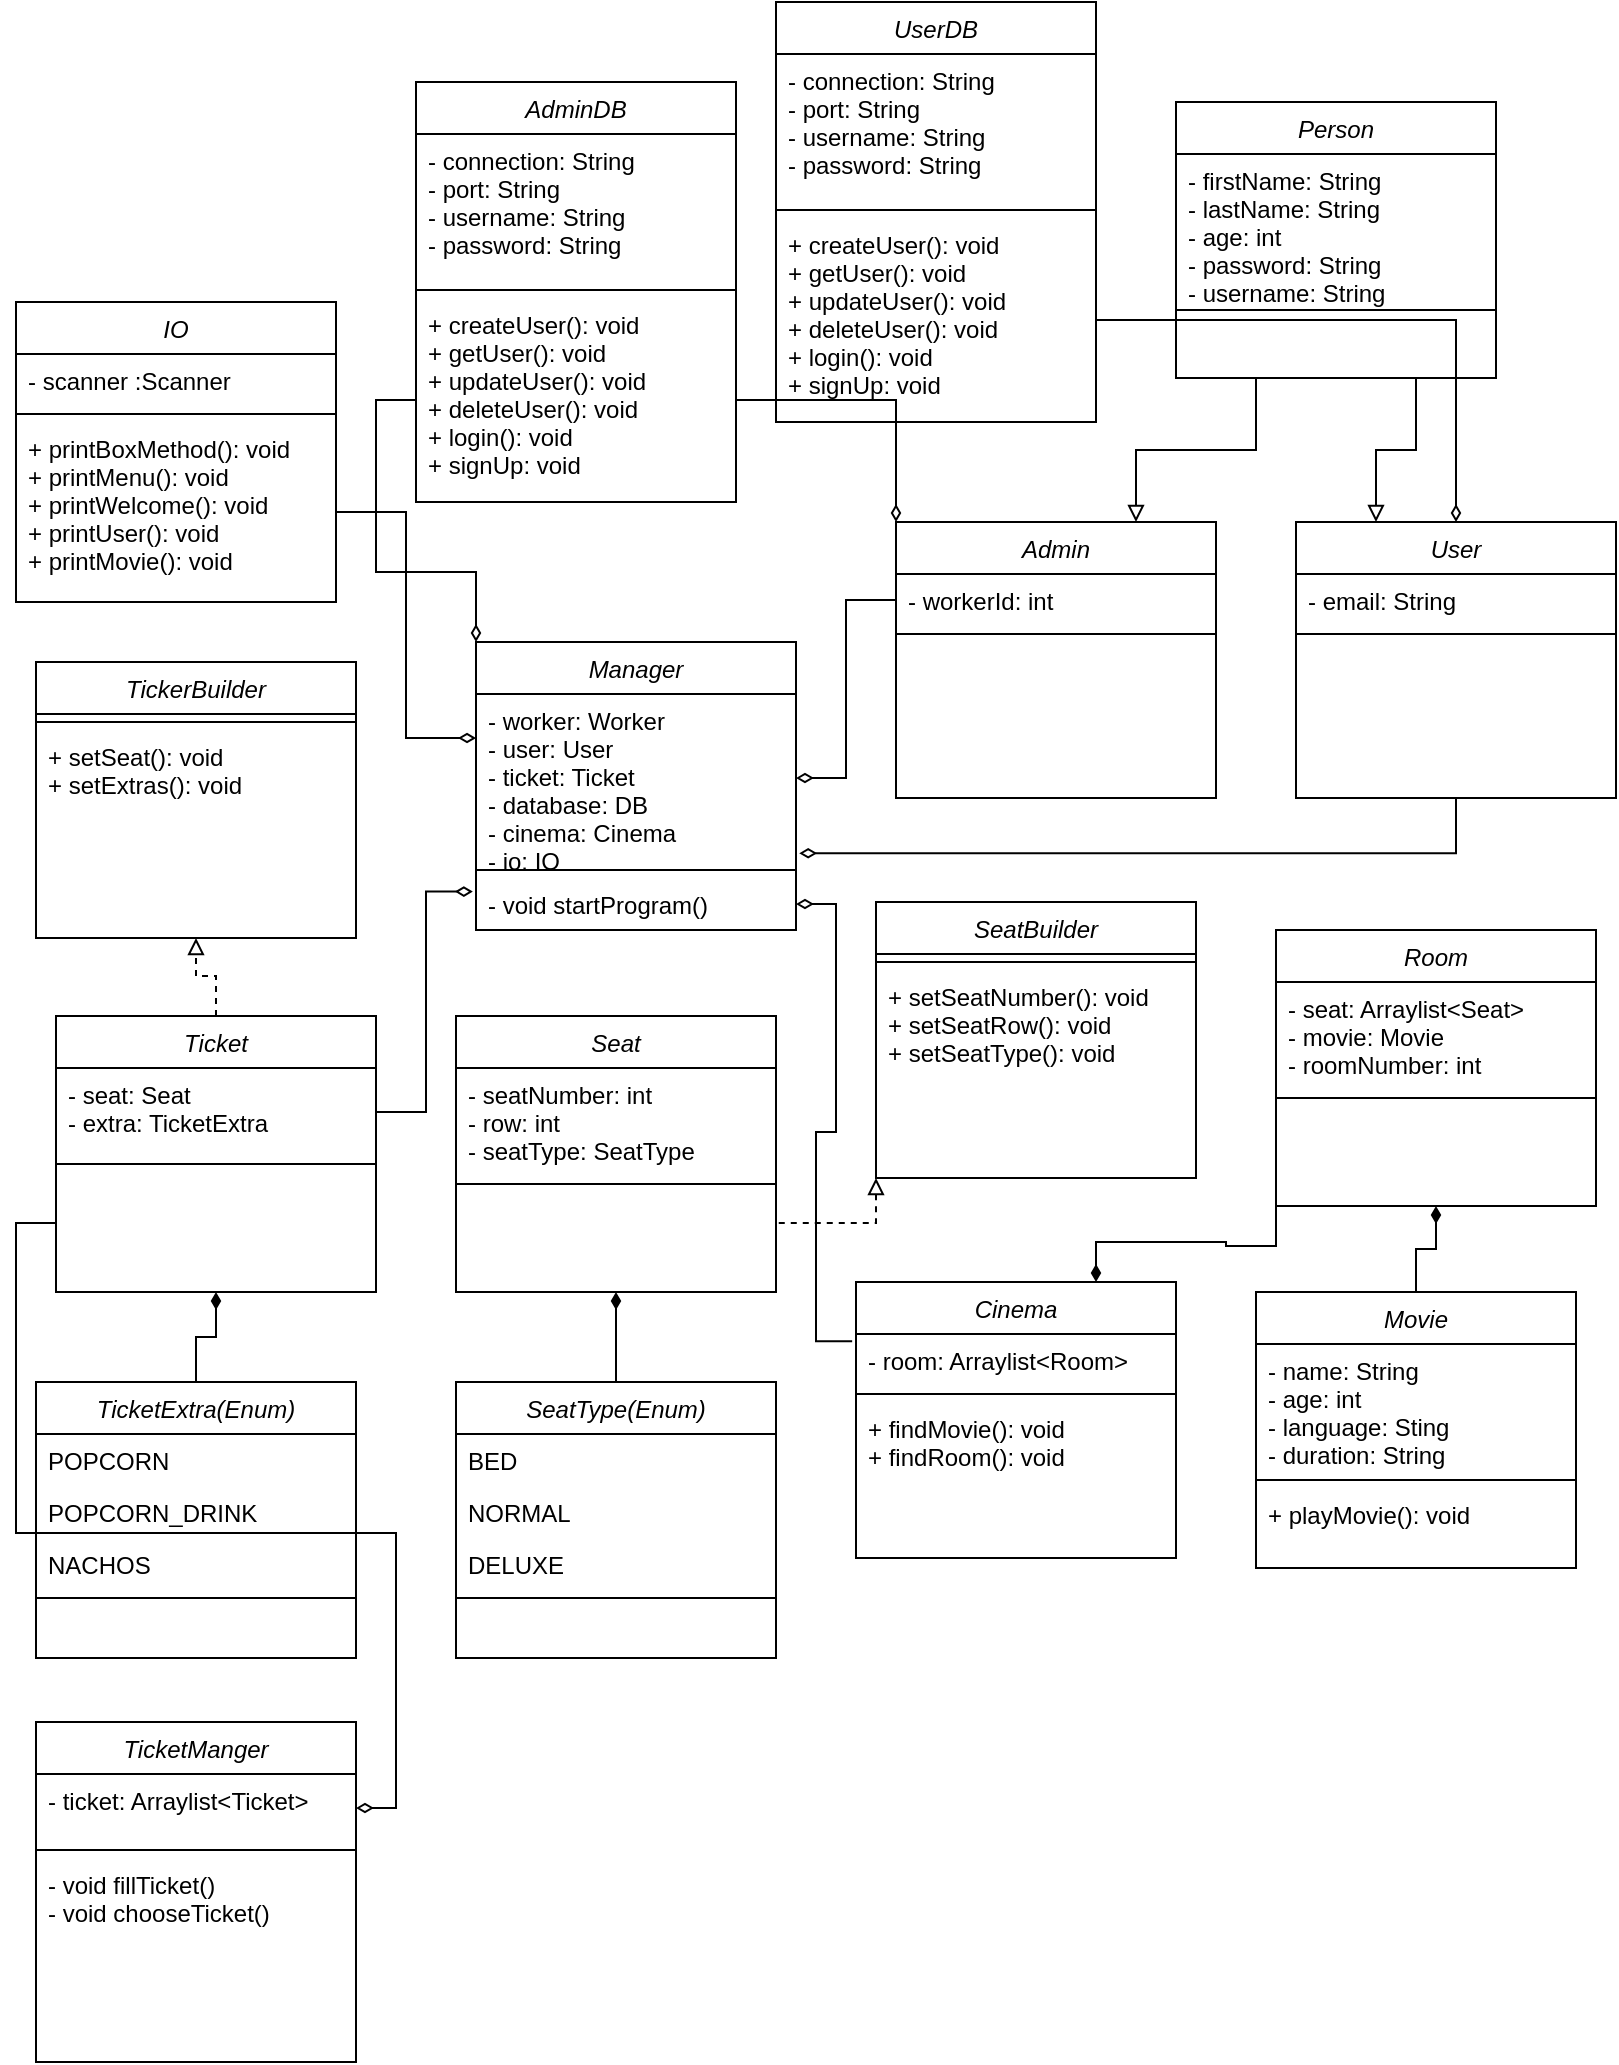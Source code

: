 <mxfile version="18.0.1" type="device"><diagram id="C5RBs43oDa-KdzZeNtuy" name="Page-1"><mxGraphModel dx="1038" dy="1810" grid="1" gridSize="10" guides="1" tooltips="1" connect="1" arrows="1" fold="1" page="1" pageScale="1" pageWidth="827" pageHeight="1169" math="0" shadow="0"><root><mxCell id="WIyWlLk6GJQsqaUBKTNV-0"/><mxCell id="WIyWlLk6GJQsqaUBKTNV-1" parent="WIyWlLk6GJQsqaUBKTNV-0"/><mxCell id="zkfFHV4jXpPFQw0GAbJ--0" value="Manager" style="swimlane;fontStyle=2;align=center;verticalAlign=top;childLayout=stackLayout;horizontal=1;startSize=26;horizontalStack=0;resizeParent=1;resizeLast=0;collapsible=1;marginBottom=0;rounded=0;shadow=0;strokeWidth=1;" parent="WIyWlLk6GJQsqaUBKTNV-1" vertex="1"><mxGeometry x="250" y="260" width="160" height="144" as="geometry"><mxRectangle x="230" y="140" width="160" height="26" as="alternateBounds"/></mxGeometry></mxCell><mxCell id="zkfFHV4jXpPFQw0GAbJ--1" value="- worker: Worker&#10;- user: User&#10;- ticket: Ticket&#10;- database: DB&#10;- cinema: Cinema&#10;- io: IO" style="text;align=left;verticalAlign=top;spacingLeft=4;spacingRight=4;overflow=hidden;rotatable=0;points=[[0,0.5],[1,0.5]];portConstraint=eastwest;" parent="zkfFHV4jXpPFQw0GAbJ--0" vertex="1"><mxGeometry y="26" width="160" height="84" as="geometry"/></mxCell><mxCell id="zkfFHV4jXpPFQw0GAbJ--4" value="" style="line;html=1;strokeWidth=1;align=left;verticalAlign=middle;spacingTop=-1;spacingLeft=3;spacingRight=3;rotatable=0;labelPosition=right;points=[];portConstraint=eastwest;" parent="zkfFHV4jXpPFQw0GAbJ--0" vertex="1"><mxGeometry y="110" width="160" height="8" as="geometry"/></mxCell><mxCell id="zkfFHV4jXpPFQw0GAbJ--5" value="- void startProgram()" style="text;align=left;verticalAlign=top;spacingLeft=4;spacingRight=4;overflow=hidden;rotatable=0;points=[[0,0.5],[1,0.5]];portConstraint=eastwest;" parent="zkfFHV4jXpPFQw0GAbJ--0" vertex="1"><mxGeometry y="118" width="160" height="26" as="geometry"/></mxCell><mxCell id="QJfVKUD5wCIvRNekL5CH-98" style="edgeStyle=orthogonalEdgeStyle;rounded=0;orthogonalLoop=1;jettySize=auto;html=1;exitX=0.5;exitY=0;exitDx=0;exitDy=0;entryX=0.5;entryY=1;entryDx=0;entryDy=0;endArrow=diamondThin;endFill=1;" parent="WIyWlLk6GJQsqaUBKTNV-1" source="QJfVKUD5wCIvRNekL5CH-0" target="QJfVKUD5wCIvRNekL5CH-54" edge="1"><mxGeometry relative="1" as="geometry"/></mxCell><mxCell id="QJfVKUD5wCIvRNekL5CH-0" value="Movie" style="swimlane;fontStyle=2;align=center;verticalAlign=top;childLayout=stackLayout;horizontal=1;startSize=26;horizontalStack=0;resizeParent=1;resizeLast=0;collapsible=1;marginBottom=0;rounded=0;shadow=0;strokeWidth=1;" parent="WIyWlLk6GJQsqaUBKTNV-1" vertex="1"><mxGeometry x="640" y="585" width="160" height="138" as="geometry"><mxRectangle x="230" y="140" width="160" height="26" as="alternateBounds"/></mxGeometry></mxCell><mxCell id="QJfVKUD5wCIvRNekL5CH-1" value="- name: String&#10;- age: int&#10;- language: Sting&#10;- duration: String" style="text;align=left;verticalAlign=top;spacingLeft=4;spacingRight=4;overflow=hidden;rotatable=0;points=[[0,0.5],[1,0.5]];portConstraint=eastwest;" parent="QJfVKUD5wCIvRNekL5CH-0" vertex="1"><mxGeometry y="26" width="160" height="64" as="geometry"/></mxCell><mxCell id="QJfVKUD5wCIvRNekL5CH-4" value="" style="line;html=1;strokeWidth=1;align=left;verticalAlign=middle;spacingTop=-1;spacingLeft=3;spacingRight=3;rotatable=0;labelPosition=right;points=[];portConstraint=eastwest;" parent="QJfVKUD5wCIvRNekL5CH-0" vertex="1"><mxGeometry y="90" width="160" height="8" as="geometry"/></mxCell><mxCell id="QJfVKUD5wCIvRNekL5CH-5" value="+ playMovie(): void" style="text;align=left;verticalAlign=top;spacingLeft=4;spacingRight=4;overflow=hidden;rotatable=0;points=[[0,0.5],[1,0.5]];portConstraint=eastwest;" parent="QJfVKUD5wCIvRNekL5CH-0" vertex="1"><mxGeometry y="98" width="160" height="26" as="geometry"/></mxCell><mxCell id="QJfVKUD5wCIvRNekL5CH-91" style="edgeStyle=orthogonalEdgeStyle;rounded=0;orthogonalLoop=1;jettySize=auto;html=1;exitX=0.5;exitY=0;exitDx=0;exitDy=0;entryX=0.5;entryY=1;entryDx=0;entryDy=0;endArrow=block;endFill=0;startArrow=none;startFill=0;dashed=1;" parent="WIyWlLk6GJQsqaUBKTNV-1" source="QJfVKUD5wCIvRNekL5CH-6" target="QJfVKUD5wCIvRNekL5CH-24" edge="1"><mxGeometry relative="1" as="geometry"/></mxCell><mxCell id="3zn0C8RhlsApbg5d3SRj-12" style="edgeStyle=orthogonalEdgeStyle;rounded=0;orthogonalLoop=1;jettySize=auto;html=1;exitX=0;exitY=0.75;exitDx=0;exitDy=0;entryX=1;entryY=0.5;entryDx=0;entryDy=0;startArrow=none;startFill=0;endArrow=diamondThin;endFill=0;" edge="1" parent="WIyWlLk6GJQsqaUBKTNV-1" source="QJfVKUD5wCIvRNekL5CH-6" target="3zn0C8RhlsApbg5d3SRj-9"><mxGeometry relative="1" as="geometry"/></mxCell><mxCell id="QJfVKUD5wCIvRNekL5CH-6" value="Ticket" style="swimlane;fontStyle=2;align=center;verticalAlign=top;childLayout=stackLayout;horizontal=1;startSize=26;horizontalStack=0;resizeParent=1;resizeLast=0;collapsible=1;marginBottom=0;rounded=0;shadow=0;strokeWidth=1;" parent="WIyWlLk6GJQsqaUBKTNV-1" vertex="1"><mxGeometry x="40" y="447" width="160" height="138" as="geometry"><mxRectangle x="230" y="140" width="160" height="26" as="alternateBounds"/></mxGeometry></mxCell><mxCell id="QJfVKUD5wCIvRNekL5CH-7" value="- seat: Seat&#10;- extra: TicketExtra" style="text;align=left;verticalAlign=top;spacingLeft=4;spacingRight=4;overflow=hidden;rotatable=0;points=[[0,0.5],[1,0.5]];portConstraint=eastwest;" parent="QJfVKUD5wCIvRNekL5CH-6" vertex="1"><mxGeometry y="26" width="160" height="44" as="geometry"/></mxCell><mxCell id="QJfVKUD5wCIvRNekL5CH-10" value="" style="line;html=1;strokeWidth=1;align=left;verticalAlign=middle;spacingTop=-1;spacingLeft=3;spacingRight=3;rotatable=0;labelPosition=right;points=[];portConstraint=eastwest;" parent="QJfVKUD5wCIvRNekL5CH-6" vertex="1"><mxGeometry y="70" width="160" height="8" as="geometry"/></mxCell><mxCell id="QJfVKUD5wCIvRNekL5CH-12" value="Admin" style="swimlane;fontStyle=2;align=center;verticalAlign=top;childLayout=stackLayout;horizontal=1;startSize=26;horizontalStack=0;resizeParent=1;resizeLast=0;collapsible=1;marginBottom=0;rounded=0;shadow=0;strokeWidth=1;" parent="WIyWlLk6GJQsqaUBKTNV-1" vertex="1"><mxGeometry x="460" y="200" width="160" height="138" as="geometry"><mxRectangle x="230" y="140" width="160" height="26" as="alternateBounds"/></mxGeometry></mxCell><mxCell id="QJfVKUD5wCIvRNekL5CH-13" value="- workerId: int" style="text;align=left;verticalAlign=top;spacingLeft=4;spacingRight=4;overflow=hidden;rotatable=0;points=[[0,0.5],[1,0.5]];portConstraint=eastwest;" parent="QJfVKUD5wCIvRNekL5CH-12" vertex="1"><mxGeometry y="26" width="160" height="26" as="geometry"/></mxCell><mxCell id="QJfVKUD5wCIvRNekL5CH-16" value="" style="line;html=1;strokeWidth=1;align=left;verticalAlign=middle;spacingTop=-1;spacingLeft=3;spacingRight=3;rotatable=0;labelPosition=right;points=[];portConstraint=eastwest;" parent="QJfVKUD5wCIvRNekL5CH-12" vertex="1"><mxGeometry y="52" width="160" height="8" as="geometry"/></mxCell><mxCell id="QJfVKUD5wCIvRNekL5CH-18" value="IO" style="swimlane;fontStyle=2;align=center;verticalAlign=top;childLayout=stackLayout;horizontal=1;startSize=26;horizontalStack=0;resizeParent=1;resizeLast=0;collapsible=1;marginBottom=0;rounded=0;shadow=0;strokeWidth=1;" parent="WIyWlLk6GJQsqaUBKTNV-1" vertex="1"><mxGeometry x="20" y="90" width="160" height="150" as="geometry"><mxRectangle x="230" y="140" width="160" height="26" as="alternateBounds"/></mxGeometry></mxCell><mxCell id="QJfVKUD5wCIvRNekL5CH-19" value="- scanner :Scanner" style="text;align=left;verticalAlign=top;spacingLeft=4;spacingRight=4;overflow=hidden;rotatable=0;points=[[0,0.5],[1,0.5]];portConstraint=eastwest;" parent="QJfVKUD5wCIvRNekL5CH-18" vertex="1"><mxGeometry y="26" width="160" height="26" as="geometry"/></mxCell><mxCell id="QJfVKUD5wCIvRNekL5CH-22" value="" style="line;html=1;strokeWidth=1;align=left;verticalAlign=middle;spacingTop=-1;spacingLeft=3;spacingRight=3;rotatable=0;labelPosition=right;points=[];portConstraint=eastwest;" parent="QJfVKUD5wCIvRNekL5CH-18" vertex="1"><mxGeometry y="52" width="160" height="8" as="geometry"/></mxCell><mxCell id="QJfVKUD5wCIvRNekL5CH-23" value="+ printBoxMethod(): void&#10;+ printMenu(): void&#10;+ printWelcome(): void&#10;+ printUser(): void&#10;+ printMovie(): void" style="text;align=left;verticalAlign=top;spacingLeft=4;spacingRight=4;overflow=hidden;rotatable=0;points=[[0,0.5],[1,0.5]];portConstraint=eastwest;" parent="QJfVKUD5wCIvRNekL5CH-18" vertex="1"><mxGeometry y="60" width="160" height="90" as="geometry"/></mxCell><mxCell id="QJfVKUD5wCIvRNekL5CH-24" value="TickerBuilder" style="swimlane;fontStyle=2;align=center;verticalAlign=top;childLayout=stackLayout;horizontal=1;startSize=26;horizontalStack=0;resizeParent=1;resizeLast=0;collapsible=1;marginBottom=0;rounded=0;shadow=0;strokeWidth=1;" parent="WIyWlLk6GJQsqaUBKTNV-1" vertex="1"><mxGeometry x="30" y="270" width="160" height="138" as="geometry"><mxRectangle x="230" y="140" width="160" height="26" as="alternateBounds"/></mxGeometry></mxCell><mxCell id="QJfVKUD5wCIvRNekL5CH-28" value="" style="line;html=1;strokeWidth=1;align=left;verticalAlign=middle;spacingTop=-1;spacingLeft=3;spacingRight=3;rotatable=0;labelPosition=right;points=[];portConstraint=eastwest;" parent="QJfVKUD5wCIvRNekL5CH-24" vertex="1"><mxGeometry y="26" width="160" height="8" as="geometry"/></mxCell><mxCell id="QJfVKUD5wCIvRNekL5CH-29" value="+ setSeat(): void&#10;+ setExtras(): void" style="text;align=left;verticalAlign=top;spacingLeft=4;spacingRight=4;overflow=hidden;rotatable=0;points=[[0,0.5],[1,0.5]];portConstraint=eastwest;" parent="QJfVKUD5wCIvRNekL5CH-24" vertex="1"><mxGeometry y="34" width="160" height="66" as="geometry"/></mxCell><mxCell id="QJfVKUD5wCIvRNekL5CH-30" value="Cinema" style="swimlane;fontStyle=2;align=center;verticalAlign=top;childLayout=stackLayout;horizontal=1;startSize=26;horizontalStack=0;resizeParent=1;resizeLast=0;collapsible=1;marginBottom=0;rounded=0;shadow=0;strokeWidth=1;" parent="WIyWlLk6GJQsqaUBKTNV-1" vertex="1"><mxGeometry x="440" y="580" width="160" height="138" as="geometry"><mxRectangle x="230" y="140" width="160" height="26" as="alternateBounds"/></mxGeometry></mxCell><mxCell id="QJfVKUD5wCIvRNekL5CH-31" value="- room: Arraylist&lt;Room&gt;&#10;" style="text;align=left;verticalAlign=top;spacingLeft=4;spacingRight=4;overflow=hidden;rotatable=0;points=[[0,0.5],[1,0.5]];portConstraint=eastwest;" parent="QJfVKUD5wCIvRNekL5CH-30" vertex="1"><mxGeometry y="26" width="160" height="26" as="geometry"/></mxCell><mxCell id="QJfVKUD5wCIvRNekL5CH-34" value="" style="line;html=1;strokeWidth=1;align=left;verticalAlign=middle;spacingTop=-1;spacingLeft=3;spacingRight=3;rotatable=0;labelPosition=right;points=[];portConstraint=eastwest;" parent="QJfVKUD5wCIvRNekL5CH-30" vertex="1"><mxGeometry y="52" width="160" height="8" as="geometry"/></mxCell><mxCell id="QJfVKUD5wCIvRNekL5CH-35" value="+ findMovie(): void&#10;+ findRoom(): void" style="text;align=left;verticalAlign=top;spacingLeft=4;spacingRight=4;overflow=hidden;rotatable=0;points=[[0,0.5],[1,0.5]];portConstraint=eastwest;" parent="QJfVKUD5wCIvRNekL5CH-30" vertex="1"><mxGeometry y="60" width="160" height="40" as="geometry"/></mxCell><mxCell id="QJfVKUD5wCIvRNekL5CH-36" value="AdminDB" style="swimlane;fontStyle=2;align=center;verticalAlign=top;childLayout=stackLayout;horizontal=1;startSize=26;horizontalStack=0;resizeParent=1;resizeLast=0;collapsible=1;marginBottom=0;rounded=0;shadow=0;strokeWidth=1;" parent="WIyWlLk6GJQsqaUBKTNV-1" vertex="1"><mxGeometry x="220" y="-20" width="160" height="210" as="geometry"><mxRectangle x="230" y="140" width="160" height="26" as="alternateBounds"/></mxGeometry></mxCell><mxCell id="QJfVKUD5wCIvRNekL5CH-37" value="- connection: String&#10;- port: String&#10;- username: String&#10;- password: String" style="text;align=left;verticalAlign=top;spacingLeft=4;spacingRight=4;overflow=hidden;rotatable=0;points=[[0,0.5],[1,0.5]];portConstraint=eastwest;" parent="QJfVKUD5wCIvRNekL5CH-36" vertex="1"><mxGeometry y="26" width="160" height="74" as="geometry"/></mxCell><mxCell id="QJfVKUD5wCIvRNekL5CH-40" value="" style="line;html=1;strokeWidth=1;align=left;verticalAlign=middle;spacingTop=-1;spacingLeft=3;spacingRight=3;rotatable=0;labelPosition=right;points=[];portConstraint=eastwest;" parent="QJfVKUD5wCIvRNekL5CH-36" vertex="1"><mxGeometry y="100" width="160" height="8" as="geometry"/></mxCell><mxCell id="QJfVKUD5wCIvRNekL5CH-41" value="+ createUser(): void&#10;+ getUser(): void&#10;+ updateUser(): void&#10;+ deleteUser(): void&#10;+ login(): void&#10;+ signUp: void" style="text;align=left;verticalAlign=top;spacingLeft=4;spacingRight=4;overflow=hidden;rotatable=0;points=[[0,0.5],[1,0.5]];portConstraint=eastwest;" parent="QJfVKUD5wCIvRNekL5CH-36" vertex="1"><mxGeometry y="108" width="160" height="102" as="geometry"/></mxCell><mxCell id="QJfVKUD5wCIvRNekL5CH-42" value="Seat" style="swimlane;fontStyle=2;align=center;verticalAlign=top;childLayout=stackLayout;horizontal=1;startSize=26;horizontalStack=0;resizeParent=1;resizeLast=0;collapsible=1;marginBottom=0;rounded=0;shadow=0;strokeWidth=1;" parent="WIyWlLk6GJQsqaUBKTNV-1" vertex="1"><mxGeometry x="240" y="447" width="160" height="138" as="geometry"><mxRectangle x="230" y="140" width="160" height="26" as="alternateBounds"/></mxGeometry></mxCell><mxCell id="QJfVKUD5wCIvRNekL5CH-43" value="- seatNumber: int&#10;- row: int&#10;- seatType: SeatType" style="text;align=left;verticalAlign=top;spacingLeft=4;spacingRight=4;overflow=hidden;rotatable=0;points=[[0,0.5],[1,0.5]];portConstraint=eastwest;" parent="QJfVKUD5wCIvRNekL5CH-42" vertex="1"><mxGeometry y="26" width="160" height="54" as="geometry"/></mxCell><mxCell id="QJfVKUD5wCIvRNekL5CH-46" value="" style="line;html=1;strokeWidth=1;align=left;verticalAlign=middle;spacingTop=-1;spacingLeft=3;spacingRight=3;rotatable=0;labelPosition=right;points=[];portConstraint=eastwest;" parent="QJfVKUD5wCIvRNekL5CH-42" vertex="1"><mxGeometry y="80" width="160" height="8" as="geometry"/></mxCell><mxCell id="QJfVKUD5wCIvRNekL5CH-84" style="edgeStyle=orthogonalEdgeStyle;rounded=0;orthogonalLoop=1;jettySize=auto;html=1;exitX=0.5;exitY=1;exitDx=0;exitDy=0;entryX=1.01;entryY=0.948;entryDx=0;entryDy=0;entryPerimeter=0;endArrow=diamondThin;endFill=0;" parent="WIyWlLk6GJQsqaUBKTNV-1" source="QJfVKUD5wCIvRNekL5CH-48" target="zkfFHV4jXpPFQw0GAbJ--1" edge="1"><mxGeometry relative="1" as="geometry"/></mxCell><mxCell id="QJfVKUD5wCIvRNekL5CH-48" value="User" style="swimlane;fontStyle=2;align=center;verticalAlign=top;childLayout=stackLayout;horizontal=1;startSize=26;horizontalStack=0;resizeParent=1;resizeLast=0;collapsible=1;marginBottom=0;rounded=0;shadow=0;strokeWidth=1;" parent="WIyWlLk6GJQsqaUBKTNV-1" vertex="1"><mxGeometry x="660" y="200" width="160" height="138" as="geometry"><mxRectangle x="230" y="140" width="160" height="26" as="alternateBounds"/></mxGeometry></mxCell><mxCell id="QJfVKUD5wCIvRNekL5CH-49" value="- email: String" style="text;align=left;verticalAlign=top;spacingLeft=4;spacingRight=4;overflow=hidden;rotatable=0;points=[[0,0.5],[1,0.5]];portConstraint=eastwest;" parent="QJfVKUD5wCIvRNekL5CH-48" vertex="1"><mxGeometry y="26" width="160" height="26" as="geometry"/></mxCell><mxCell id="QJfVKUD5wCIvRNekL5CH-52" value="" style="line;html=1;strokeWidth=1;align=left;verticalAlign=middle;spacingTop=-1;spacingLeft=3;spacingRight=3;rotatable=0;labelPosition=right;points=[];portConstraint=eastwest;" parent="QJfVKUD5wCIvRNekL5CH-48" vertex="1"><mxGeometry y="52" width="160" height="8" as="geometry"/></mxCell><mxCell id="QJfVKUD5wCIvRNekL5CH-90" style="edgeStyle=orthogonalEdgeStyle;rounded=0;orthogonalLoop=1;jettySize=auto;html=1;exitX=0;exitY=1;exitDx=0;exitDy=0;entryX=0.75;entryY=0;entryDx=0;entryDy=0;endArrow=diamondThin;endFill=1;" parent="WIyWlLk6GJQsqaUBKTNV-1" source="QJfVKUD5wCIvRNekL5CH-54" target="QJfVKUD5wCIvRNekL5CH-30" edge="1"><mxGeometry relative="1" as="geometry"/></mxCell><mxCell id="QJfVKUD5wCIvRNekL5CH-54" value="Room" style="swimlane;fontStyle=2;align=center;verticalAlign=top;childLayout=stackLayout;horizontal=1;startSize=26;horizontalStack=0;resizeParent=1;resizeLast=0;collapsible=1;marginBottom=0;rounded=0;shadow=0;strokeWidth=1;" parent="WIyWlLk6GJQsqaUBKTNV-1" vertex="1"><mxGeometry x="650" y="404" width="160" height="138" as="geometry"><mxRectangle x="230" y="140" width="160" height="26" as="alternateBounds"/></mxGeometry></mxCell><mxCell id="QJfVKUD5wCIvRNekL5CH-55" value="- seat: Arraylist&lt;Seat&gt;&#10;- movie: Movie&#10;- roomNumber: int" style="text;align=left;verticalAlign=top;spacingLeft=4;spacingRight=4;overflow=hidden;rotatable=0;points=[[0,0.5],[1,0.5]];portConstraint=eastwest;" parent="QJfVKUD5wCIvRNekL5CH-54" vertex="1"><mxGeometry y="26" width="160" height="54" as="geometry"/></mxCell><mxCell id="QJfVKUD5wCIvRNekL5CH-58" value="" style="line;html=1;strokeWidth=1;align=left;verticalAlign=middle;spacingTop=-1;spacingLeft=3;spacingRight=3;rotatable=0;labelPosition=right;points=[];portConstraint=eastwest;" parent="QJfVKUD5wCIvRNekL5CH-54" vertex="1"><mxGeometry y="80" width="160" height="8" as="geometry"/></mxCell><mxCell id="QJfVKUD5wCIvRNekL5CH-95" style="edgeStyle=orthogonalEdgeStyle;rounded=0;orthogonalLoop=1;jettySize=auto;html=1;exitX=0.25;exitY=1;exitDx=0;exitDy=0;entryX=0.75;entryY=0;entryDx=0;entryDy=0;endArrow=block;endFill=0;startArrow=none;startFill=0;" parent="WIyWlLk6GJQsqaUBKTNV-1" source="QJfVKUD5wCIvRNekL5CH-61" target="QJfVKUD5wCIvRNekL5CH-12" edge="1"><mxGeometry relative="1" as="geometry"/></mxCell><mxCell id="QJfVKUD5wCIvRNekL5CH-96" style="edgeStyle=orthogonalEdgeStyle;rounded=0;orthogonalLoop=1;jettySize=auto;html=1;exitX=0.75;exitY=1;exitDx=0;exitDy=0;entryX=0.25;entryY=0;entryDx=0;entryDy=0;endArrow=block;endFill=0;startArrow=none;startFill=0;" parent="WIyWlLk6GJQsqaUBKTNV-1" source="QJfVKUD5wCIvRNekL5CH-61" target="QJfVKUD5wCIvRNekL5CH-48" edge="1"><mxGeometry relative="1" as="geometry"/></mxCell><mxCell id="QJfVKUD5wCIvRNekL5CH-61" value="Person" style="swimlane;fontStyle=2;align=center;verticalAlign=top;childLayout=stackLayout;horizontal=1;startSize=26;horizontalStack=0;resizeParent=1;resizeLast=0;collapsible=1;marginBottom=0;rounded=0;shadow=0;strokeWidth=1;" parent="WIyWlLk6GJQsqaUBKTNV-1" vertex="1"><mxGeometry x="600" y="-10" width="160" height="138" as="geometry"><mxRectangle x="230" y="140" width="160" height="26" as="alternateBounds"/></mxGeometry></mxCell><mxCell id="QJfVKUD5wCIvRNekL5CH-62" value="- firstName: String&#10;- lastName: String&#10;- age: int&#10;- password: String&#10;- username: String" style="text;align=left;verticalAlign=top;spacingLeft=4;spacingRight=4;overflow=hidden;rotatable=0;points=[[0,0.5],[1,0.5]];portConstraint=eastwest;" parent="QJfVKUD5wCIvRNekL5CH-61" vertex="1"><mxGeometry y="26" width="160" height="74" as="geometry"/></mxCell><mxCell id="QJfVKUD5wCIvRNekL5CH-65" value="" style="line;html=1;strokeWidth=1;align=left;verticalAlign=middle;spacingTop=-1;spacingLeft=3;spacingRight=3;rotatable=0;labelPosition=right;points=[];portConstraint=eastwest;" parent="QJfVKUD5wCIvRNekL5CH-61" vertex="1"><mxGeometry y="100" width="160" height="8" as="geometry"/></mxCell><mxCell id="QJfVKUD5wCIvRNekL5CH-93" style="edgeStyle=orthogonalEdgeStyle;rounded=0;orthogonalLoop=1;jettySize=auto;html=1;exitX=0.5;exitY=0;exitDx=0;exitDy=0;entryX=0.5;entryY=1;entryDx=0;entryDy=0;endArrow=diamondThin;endFill=1;" parent="WIyWlLk6GJQsqaUBKTNV-1" source="QJfVKUD5wCIvRNekL5CH-67" target="QJfVKUD5wCIvRNekL5CH-42" edge="1"><mxGeometry relative="1" as="geometry"/></mxCell><mxCell id="QJfVKUD5wCIvRNekL5CH-67" value="SeatType(Enum)" style="swimlane;fontStyle=2;align=center;verticalAlign=top;childLayout=stackLayout;horizontal=1;startSize=26;horizontalStack=0;resizeParent=1;resizeLast=0;collapsible=1;marginBottom=0;rounded=0;shadow=0;strokeWidth=1;" parent="WIyWlLk6GJQsqaUBKTNV-1" vertex="1"><mxGeometry x="240" y="630" width="160" height="138" as="geometry"><mxRectangle x="230" y="140" width="160" height="26" as="alternateBounds"/></mxGeometry></mxCell><mxCell id="QJfVKUD5wCIvRNekL5CH-68" value="BED" style="text;align=left;verticalAlign=top;spacingLeft=4;spacingRight=4;overflow=hidden;rotatable=0;points=[[0,0.5],[1,0.5]];portConstraint=eastwest;" parent="QJfVKUD5wCIvRNekL5CH-67" vertex="1"><mxGeometry y="26" width="160" height="26" as="geometry"/></mxCell><mxCell id="QJfVKUD5wCIvRNekL5CH-69" value="NORMAL" style="text;align=left;verticalAlign=top;spacingLeft=4;spacingRight=4;overflow=hidden;rotatable=0;points=[[0,0.5],[1,0.5]];portConstraint=eastwest;rounded=0;shadow=0;html=0;" parent="QJfVKUD5wCIvRNekL5CH-67" vertex="1"><mxGeometry y="52" width="160" height="26" as="geometry"/></mxCell><mxCell id="QJfVKUD5wCIvRNekL5CH-70" value="DELUXE" style="text;align=left;verticalAlign=top;spacingLeft=4;spacingRight=4;overflow=hidden;rotatable=0;points=[[0,0.5],[1,0.5]];portConstraint=eastwest;rounded=0;shadow=0;html=0;" parent="QJfVKUD5wCIvRNekL5CH-67" vertex="1"><mxGeometry y="78" width="160" height="26" as="geometry"/></mxCell><mxCell id="QJfVKUD5wCIvRNekL5CH-71" value="" style="line;html=1;strokeWidth=1;align=left;verticalAlign=middle;spacingTop=-1;spacingLeft=3;spacingRight=3;rotatable=0;labelPosition=right;points=[];portConstraint=eastwest;" parent="QJfVKUD5wCIvRNekL5CH-67" vertex="1"><mxGeometry y="104" width="160" height="8" as="geometry"/></mxCell><mxCell id="QJfVKUD5wCIvRNekL5CH-94" style="edgeStyle=orthogonalEdgeStyle;rounded=0;orthogonalLoop=1;jettySize=auto;html=1;exitX=0;exitY=1;exitDx=0;exitDy=0;entryX=1;entryY=0.75;entryDx=0;entryDy=0;startArrow=block;startFill=0;dashed=1;endArrow=none;endFill=0;" parent="WIyWlLk6GJQsqaUBKTNV-1" source="QJfVKUD5wCIvRNekL5CH-74" target="QJfVKUD5wCIvRNekL5CH-42" edge="1"><mxGeometry relative="1" as="geometry"/></mxCell><mxCell id="QJfVKUD5wCIvRNekL5CH-74" value="SeatBuilder" style="swimlane;fontStyle=2;align=center;verticalAlign=top;childLayout=stackLayout;horizontal=1;startSize=26;horizontalStack=0;resizeParent=1;resizeLast=0;collapsible=1;marginBottom=0;rounded=0;shadow=0;strokeWidth=1;" parent="WIyWlLk6GJQsqaUBKTNV-1" vertex="1"><mxGeometry x="450" y="390" width="160" height="138" as="geometry"><mxRectangle x="230" y="140" width="160" height="26" as="alternateBounds"/></mxGeometry></mxCell><mxCell id="QJfVKUD5wCIvRNekL5CH-75" value="" style="line;html=1;strokeWidth=1;align=left;verticalAlign=middle;spacingTop=-1;spacingLeft=3;spacingRight=3;rotatable=0;labelPosition=right;points=[];portConstraint=eastwest;" parent="QJfVKUD5wCIvRNekL5CH-74" vertex="1"><mxGeometry y="26" width="160" height="8" as="geometry"/></mxCell><mxCell id="QJfVKUD5wCIvRNekL5CH-76" value="+ setSeatNumber(): void&#10;+ setSeatRow(): void&#10;+ setSeatType(): void&#10; " style="text;align=left;verticalAlign=top;spacingLeft=4;spacingRight=4;overflow=hidden;rotatable=0;points=[[0,0.5],[1,0.5]];portConstraint=eastwest;" parent="QJfVKUD5wCIvRNekL5CH-74" vertex="1"><mxGeometry y="34" width="160" height="66" as="geometry"/></mxCell><mxCell id="QJfVKUD5wCIvRNekL5CH-92" style="edgeStyle=orthogonalEdgeStyle;rounded=0;orthogonalLoop=1;jettySize=auto;html=1;exitX=0.5;exitY=0;exitDx=0;exitDy=0;entryX=0.5;entryY=1;entryDx=0;entryDy=0;endArrow=diamondThin;endFill=1;" parent="WIyWlLk6GJQsqaUBKTNV-1" source="QJfVKUD5wCIvRNekL5CH-77" target="QJfVKUD5wCIvRNekL5CH-6" edge="1"><mxGeometry relative="1" as="geometry"/></mxCell><mxCell id="QJfVKUD5wCIvRNekL5CH-77" value="TicketExtra(Enum)" style="swimlane;fontStyle=2;align=center;verticalAlign=top;childLayout=stackLayout;horizontal=1;startSize=26;horizontalStack=0;resizeParent=1;resizeLast=0;collapsible=1;marginBottom=0;rounded=0;shadow=0;strokeWidth=1;" parent="WIyWlLk6GJQsqaUBKTNV-1" vertex="1"><mxGeometry x="30" y="630" width="160" height="138" as="geometry"><mxRectangle x="230" y="140" width="160" height="26" as="alternateBounds"/></mxGeometry></mxCell><mxCell id="QJfVKUD5wCIvRNekL5CH-78" value="POPCORN" style="text;align=left;verticalAlign=top;spacingLeft=4;spacingRight=4;overflow=hidden;rotatable=0;points=[[0,0.5],[1,0.5]];portConstraint=eastwest;" parent="QJfVKUD5wCIvRNekL5CH-77" vertex="1"><mxGeometry y="26" width="160" height="26" as="geometry"/></mxCell><mxCell id="QJfVKUD5wCIvRNekL5CH-79" value="POPCORN_DRINK" style="text;align=left;verticalAlign=top;spacingLeft=4;spacingRight=4;overflow=hidden;rotatable=0;points=[[0,0.5],[1,0.5]];portConstraint=eastwest;rounded=0;shadow=0;html=0;" parent="QJfVKUD5wCIvRNekL5CH-77" vertex="1"><mxGeometry y="52" width="160" height="26" as="geometry"/></mxCell><mxCell id="QJfVKUD5wCIvRNekL5CH-80" value="NACHOS" style="text;align=left;verticalAlign=top;spacingLeft=4;spacingRight=4;overflow=hidden;rotatable=0;points=[[0,0.5],[1,0.5]];portConstraint=eastwest;rounded=0;shadow=0;html=0;" parent="QJfVKUD5wCIvRNekL5CH-77" vertex="1"><mxGeometry y="78" width="160" height="26" as="geometry"/></mxCell><mxCell id="QJfVKUD5wCIvRNekL5CH-81" value="" style="line;html=1;strokeWidth=1;align=left;verticalAlign=middle;spacingTop=-1;spacingLeft=3;spacingRight=3;rotatable=0;labelPosition=right;points=[];portConstraint=eastwest;" parent="QJfVKUD5wCIvRNekL5CH-77" vertex="1"><mxGeometry y="104" width="160" height="8" as="geometry"/></mxCell><mxCell id="QJfVKUD5wCIvRNekL5CH-83" style="edgeStyle=orthogonalEdgeStyle;rounded=0;orthogonalLoop=1;jettySize=auto;html=1;exitX=0;exitY=0.5;exitDx=0;exitDy=0;endArrow=diamondThin;endFill=0;" parent="WIyWlLk6GJQsqaUBKTNV-1" source="QJfVKUD5wCIvRNekL5CH-13" target="zkfFHV4jXpPFQw0GAbJ--1" edge="1"><mxGeometry relative="1" as="geometry"/></mxCell><mxCell id="QJfVKUD5wCIvRNekL5CH-86" style="edgeStyle=orthogonalEdgeStyle;rounded=0;orthogonalLoop=1;jettySize=auto;html=1;exitX=1;exitY=0.5;exitDx=0;exitDy=0;entryX=-0.01;entryY=0.262;entryDx=0;entryDy=0;entryPerimeter=0;endArrow=diamondThin;endFill=0;" parent="WIyWlLk6GJQsqaUBKTNV-1" source="QJfVKUD5wCIvRNekL5CH-7" target="zkfFHV4jXpPFQw0GAbJ--5" edge="1"><mxGeometry relative="1" as="geometry"/></mxCell><mxCell id="QJfVKUD5wCIvRNekL5CH-87" style="edgeStyle=orthogonalEdgeStyle;rounded=0;orthogonalLoop=1;jettySize=auto;html=1;exitX=0;exitY=0.5;exitDx=0;exitDy=0;entryX=0;entryY=0;entryDx=0;entryDy=0;endArrow=diamondThin;endFill=0;" parent="WIyWlLk6GJQsqaUBKTNV-1" source="QJfVKUD5wCIvRNekL5CH-41" target="zkfFHV4jXpPFQw0GAbJ--0" edge="1"><mxGeometry relative="1" as="geometry"/></mxCell><mxCell id="QJfVKUD5wCIvRNekL5CH-89" style="edgeStyle=orthogonalEdgeStyle;rounded=0;orthogonalLoop=1;jettySize=auto;html=1;exitX=1;exitY=0.5;exitDx=0;exitDy=0;entryX=-0.012;entryY=0.138;entryDx=0;entryDy=0;entryPerimeter=0;startArrow=diamondThin;startFill=0;endArrow=none;endFill=0;" parent="WIyWlLk6GJQsqaUBKTNV-1" source="zkfFHV4jXpPFQw0GAbJ--5" target="QJfVKUD5wCIvRNekL5CH-31" edge="1"><mxGeometry relative="1" as="geometry"/></mxCell><mxCell id="QJfVKUD5wCIvRNekL5CH-97" style="edgeStyle=orthogonalEdgeStyle;rounded=0;orthogonalLoop=1;jettySize=auto;html=1;exitX=1;exitY=0.5;exitDx=0;exitDy=0;entryX=0;entryY=0.262;entryDx=0;entryDy=0;entryPerimeter=0;endArrow=diamondThin;endFill=0;" parent="WIyWlLk6GJQsqaUBKTNV-1" source="QJfVKUD5wCIvRNekL5CH-23" target="zkfFHV4jXpPFQw0GAbJ--1" edge="1"><mxGeometry relative="1" as="geometry"/></mxCell><mxCell id="3zn0C8RhlsApbg5d3SRj-2" value="UserDB" style="swimlane;fontStyle=2;align=center;verticalAlign=top;childLayout=stackLayout;horizontal=1;startSize=26;horizontalStack=0;resizeParent=1;resizeLast=0;collapsible=1;marginBottom=0;rounded=0;shadow=0;strokeWidth=1;" vertex="1" parent="WIyWlLk6GJQsqaUBKTNV-1"><mxGeometry x="400" y="-60" width="160" height="210" as="geometry"><mxRectangle x="230" y="140" width="160" height="26" as="alternateBounds"/></mxGeometry></mxCell><mxCell id="3zn0C8RhlsApbg5d3SRj-3" value="- connection: String&#10;- port: String&#10;- username: String&#10;- password: String" style="text;align=left;verticalAlign=top;spacingLeft=4;spacingRight=4;overflow=hidden;rotatable=0;points=[[0,0.5],[1,0.5]];portConstraint=eastwest;" vertex="1" parent="3zn0C8RhlsApbg5d3SRj-2"><mxGeometry y="26" width="160" height="74" as="geometry"/></mxCell><mxCell id="3zn0C8RhlsApbg5d3SRj-4" value="" style="line;html=1;strokeWidth=1;align=left;verticalAlign=middle;spacingTop=-1;spacingLeft=3;spacingRight=3;rotatable=0;labelPosition=right;points=[];portConstraint=eastwest;" vertex="1" parent="3zn0C8RhlsApbg5d3SRj-2"><mxGeometry y="100" width="160" height="8" as="geometry"/></mxCell><mxCell id="3zn0C8RhlsApbg5d3SRj-5" value="+ createUser(): void&#10;+ getUser(): void&#10;+ updateUser(): void&#10;+ deleteUser(): void&#10;+ login(): void&#10;+ signUp: void" style="text;align=left;verticalAlign=top;spacingLeft=4;spacingRight=4;overflow=hidden;rotatable=0;points=[[0,0.5],[1,0.5]];portConstraint=eastwest;" vertex="1" parent="3zn0C8RhlsApbg5d3SRj-2"><mxGeometry y="108" width="160" height="102" as="geometry"/></mxCell><mxCell id="3zn0C8RhlsApbg5d3SRj-6" style="edgeStyle=orthogonalEdgeStyle;rounded=0;orthogonalLoop=1;jettySize=auto;html=1;exitX=1;exitY=0.5;exitDx=0;exitDy=0;entryX=0.5;entryY=0;entryDx=0;entryDy=0;startArrow=none;startFill=0;endArrow=diamondThin;endFill=0;" edge="1" parent="WIyWlLk6GJQsqaUBKTNV-1" source="3zn0C8RhlsApbg5d3SRj-5" target="QJfVKUD5wCIvRNekL5CH-48"><mxGeometry relative="1" as="geometry"/></mxCell><mxCell id="3zn0C8RhlsApbg5d3SRj-7" style="edgeStyle=orthogonalEdgeStyle;rounded=0;orthogonalLoop=1;jettySize=auto;html=1;exitX=1;exitY=0.5;exitDx=0;exitDy=0;entryX=0;entryY=0;entryDx=0;entryDy=0;startArrow=none;startFill=0;endArrow=diamondThin;endFill=0;" edge="1" parent="WIyWlLk6GJQsqaUBKTNV-1" source="QJfVKUD5wCIvRNekL5CH-41" target="QJfVKUD5wCIvRNekL5CH-12"><mxGeometry relative="1" as="geometry"/></mxCell><mxCell id="3zn0C8RhlsApbg5d3SRj-8" value="TicketManger" style="swimlane;fontStyle=2;align=center;verticalAlign=top;childLayout=stackLayout;horizontal=1;startSize=26;horizontalStack=0;resizeParent=1;resizeLast=0;collapsible=1;marginBottom=0;rounded=0;shadow=0;strokeWidth=1;" vertex="1" parent="WIyWlLk6GJQsqaUBKTNV-1"><mxGeometry x="30" y="800" width="160" height="170" as="geometry"><mxRectangle x="230" y="140" width="160" height="26" as="alternateBounds"/></mxGeometry></mxCell><mxCell id="3zn0C8RhlsApbg5d3SRj-9" value="- ticket: Arraylist&lt;Ticket&gt;" style="text;align=left;verticalAlign=top;spacingLeft=4;spacingRight=4;overflow=hidden;rotatable=0;points=[[0,0.5],[1,0.5]];portConstraint=eastwest;" vertex="1" parent="3zn0C8RhlsApbg5d3SRj-8"><mxGeometry y="26" width="160" height="34" as="geometry"/></mxCell><mxCell id="3zn0C8RhlsApbg5d3SRj-10" value="" style="line;html=1;strokeWidth=1;align=left;verticalAlign=middle;spacingTop=-1;spacingLeft=3;spacingRight=3;rotatable=0;labelPosition=right;points=[];portConstraint=eastwest;" vertex="1" parent="3zn0C8RhlsApbg5d3SRj-8"><mxGeometry y="60" width="160" height="8" as="geometry"/></mxCell><mxCell id="3zn0C8RhlsApbg5d3SRj-11" value="- void fillTicket()&#10;- void chooseTicket()" style="text;align=left;verticalAlign=top;spacingLeft=4;spacingRight=4;overflow=hidden;rotatable=0;points=[[0,0.5],[1,0.5]];portConstraint=eastwest;" vertex="1" parent="3zn0C8RhlsApbg5d3SRj-8"><mxGeometry y="68" width="160" height="52" as="geometry"/></mxCell></root></mxGraphModel></diagram></mxfile>